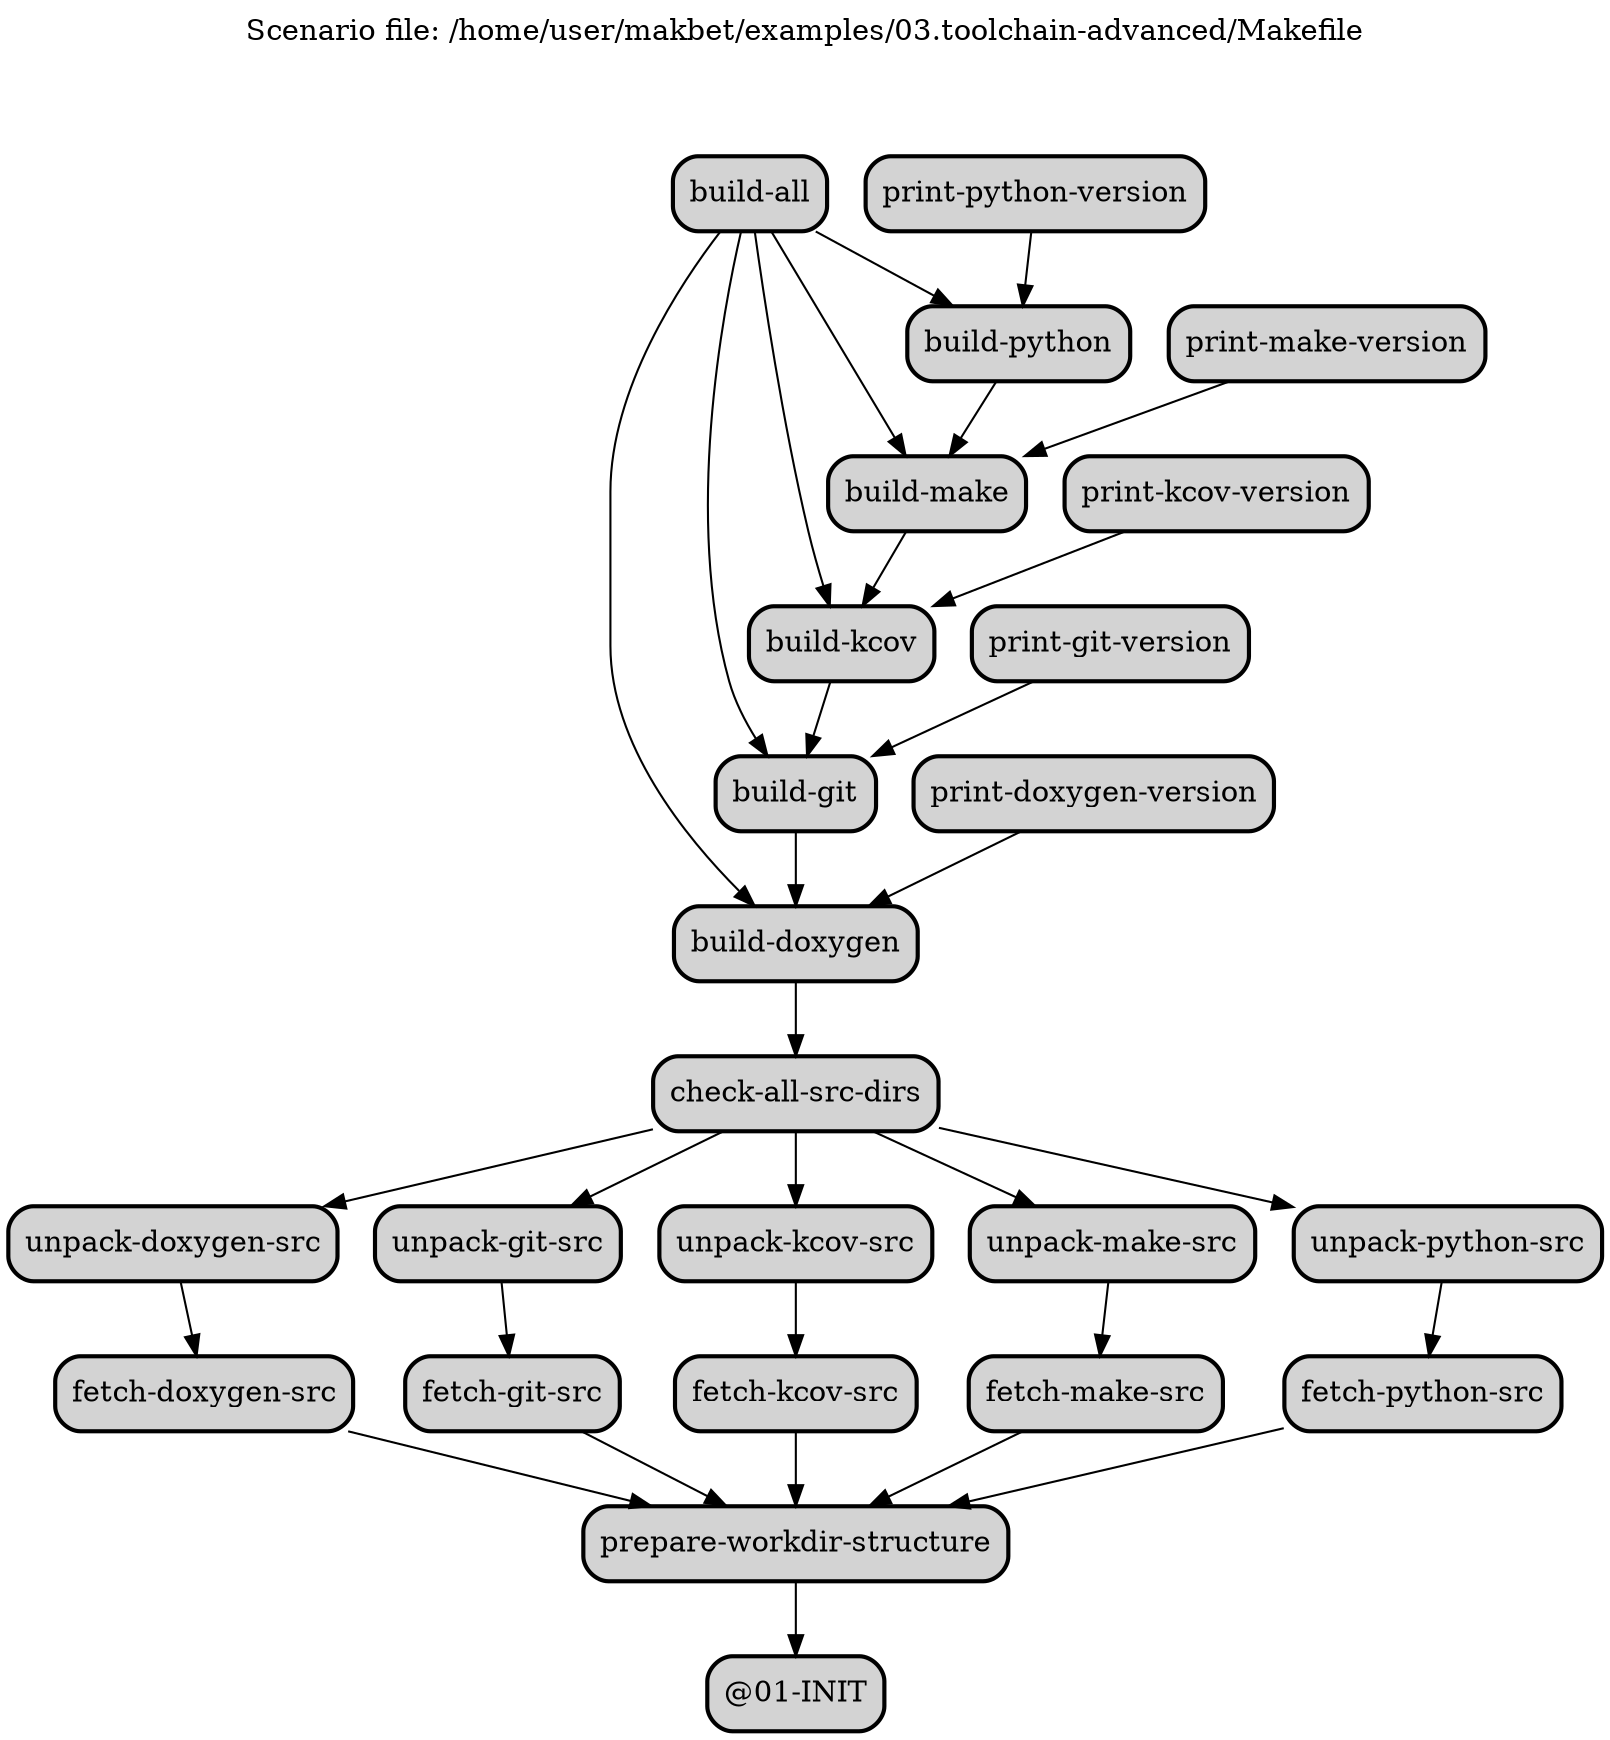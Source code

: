 digraph {

// This file has been generated by makbet heads/master-0-g0eba8f3
// Generation date: Mon Aug 31 12:00:46 AM CEST 2020
// Scenario file: /home/user/makbet/examples/03.toolchain-advanced/Makefile

// Graph title.
labelloc="t";
label="Scenario file: /home/user/makbet/examples/03.toolchain-advanced/Makefile\n\n\n\n";

// Global options for all nodes.
node [shape="box" style="rounded, bold, filled"];


// TASK_NAME: @01-INIT
// TASK_ID: 1
// TASK_DEPS: 
// TASK_CMD: 
// TASK_CMD_OPTS: 
"@01-INIT";

// TASK_NAME: build-all
// TASK_ID: 26
// TASK_DEPS: build-doxygen build-git build-kcov build-make build-python
// TASK_CMD: 
// TASK_CMD_OPTS: 
"build-all" -> "build-doxygen";
"build-all" -> "build-git";
"build-all" -> "build-kcov";
"build-all" -> "build-make";
"build-all" -> "build-python";

// TASK_NAME: build-doxygen
// TASK_ID: 15
// TASK_DEPS: check-all-src-dirs
// TASK_CMD: /home/user/makbet/examples/lib/tasks/build-scripts/build-doxygen.sh
// TASK_CMD_OPTS: /tmp/makbet/examples/03.toolchain-advanced/doxygen/doxygen-Release_1_8_20/
"build-doxygen" -> "check-all-src-dirs";

// TASK_NAME: build-git
// TASK_ID: 16
// TASK_DEPS: build-doxygen
// TASK_CMD: /home/user/makbet/examples/lib/tasks/build-scripts/build-git.sh
// TASK_CMD_OPTS: /tmp/makbet/examples/03.toolchain-advanced/git/git-2.29.2/
"build-git" -> "build-doxygen";

// TASK_NAME: build-kcov
// TASK_ID: 17
// TASK_DEPS: build-git
// TASK_CMD: /home/user/makbet/examples/lib/tasks/build-scripts/build-kcov.sh
// TASK_CMD_OPTS: /tmp/makbet/examples/03.toolchain-advanced/kcov/kcov-38/
"build-kcov" -> "build-git";

// TASK_NAME: build-make
// TASK_ID: 18
// TASK_DEPS: build-kcov
// TASK_CMD: /home/user/makbet/examples/lib/tasks/build-scripts/build-make.sh
// TASK_CMD_OPTS: /tmp/makbet/examples/03.toolchain-advanced/make/make-4.3/
"build-make" -> "build-kcov";

// TASK_NAME: build-python
// TASK_ID: 19
// TASK_DEPS: build-make
// TASK_CMD: /home/user/makbet/examples/lib/tasks/build-scripts/build-python.sh
// TASK_CMD_OPTS: /tmp/makbet/examples/03.toolchain-advanced/python/Python-3.9.0/
"build-python" -> "build-make";

// TASK_NAME: check-all-src-dirs
// TASK_ID: 14
// TASK_DEPS: unpack-doxygen-src unpack-git-src unpack-kcov-src unpack-make-src unpack-python-src
// TASK_CMD: /home/user/makbet/examples/lib/tasks/common/check-dirs.sh
// TASK_CMD_OPTS: /tmp/makbet/examples/03.toolchain-advanced/doxygen/doxygen-Release_1_8_20/ /tmp/makbet/examples/03.toolchain-advanced/git/git-2.29.2/ /tmp/makbet/examples/03.toolchain-advanced/kcov/kcov-38/ /tmp/makbet/examples/03.toolchain-advanced/make/make-4.3/ /tmp/makbet/examples/03.toolchain-advanced/python/Python-3.9.0/
"check-all-src-dirs" -> "unpack-doxygen-src";
"check-all-src-dirs" -> "unpack-git-src";
"check-all-src-dirs" -> "unpack-kcov-src";
"check-all-src-dirs" -> "unpack-make-src";
"check-all-src-dirs" -> "unpack-python-src";

// TASK_NAME: fetch-doxygen-src
// TASK_ID: 4
// TASK_DEPS: prepare-workdir-structure
// TASK_CMD: /home/user/makbet/examples/lib/tasks/common/download-file.sh
// TASK_CMD_OPTS: https://github.com/doxygen/doxygen/archive/Release_1_8_20.zip /tmp/makbet/examples/03.toolchain-advanced/doxygen/Release_1_8_20.zip
"fetch-doxygen-src" -> "prepare-workdir-structure";

// TASK_NAME: fetch-git-src
// TASK_ID: 5
// TASK_DEPS: prepare-workdir-structure
// TASK_CMD: /home/user/makbet/examples/lib/tasks/common/download-file.sh
// TASK_CMD_OPTS: https://github.com/git/git/archive/v2.29.2.zip /tmp/makbet/examples/03.toolchain-advanced/git/v2.29.2.zip
"fetch-git-src" -> "prepare-workdir-structure";

// TASK_NAME: fetch-kcov-src
// TASK_ID: 6
// TASK_DEPS: prepare-workdir-structure
// TASK_CMD: /home/user/makbet/examples/lib/tasks/common/download-file.sh
// TASK_CMD_OPTS: https://github.com/SimonKagstrom/kcov/archive/38.zip /tmp/makbet/examples/03.toolchain-advanced/kcov/38.zip
"fetch-kcov-src" -> "prepare-workdir-structure";

// TASK_NAME: fetch-make-src
// TASK_ID: 7
// TASK_DEPS: prepare-workdir-structure
// TASK_CMD: /home/user/makbet/examples/lib/tasks/common/download-file.sh
// TASK_CMD_OPTS: http://ftp.gnu.org/gnu/make/make-4.3.tar.gz /tmp/makbet/examples/03.toolchain-advanced/make/make-4.3.tar.gz
"fetch-make-src" -> "prepare-workdir-structure";

// TASK_NAME: fetch-python-src
// TASK_ID: 8
// TASK_DEPS: prepare-workdir-structure
// TASK_CMD: /home/user/makbet/examples/lib/tasks/common/download-file.sh
// TASK_CMD_OPTS: https://www.python.org/ftp/python/3.9.0/Python-3.9.0.tar.xz /tmp/makbet/examples/03.toolchain-advanced/python/Python-3.9.0.tar.xz
"fetch-python-src" -> "prepare-workdir-structure";

// TASK_NAME: prepare-workdir-structure
// TASK_ID: 3
// TASK_DEPS: @01-INIT
// TASK_CMD: /home/user/makbet/examples/lib/tasks/common/create-dir-structure.sh
// TASK_CMD_OPTS: /tmp/makbet/examples/03.toolchain-advanced/doxygen /tmp/makbet/examples/03.toolchain-advanced/git /tmp/makbet/examples/03.toolchain-advanced/kcov /tmp/makbet/examples/03.toolchain-advanced/make /tmp/makbet/examples/03.toolchain-advanced/python
"prepare-workdir-structure" -> "@01-INIT";

// TASK_NAME: print-doxygen-version
// TASK_ID: 21
// TASK_DEPS: build-doxygen
// TASK_CMD: /home/user/makbet/examples/lib/tasks/common/exec-cmd.sh
// TASK_CMD_OPTS: /tmp/makbet/examples/03.toolchain-advanced/doxygen/doxygen-Release_1_8_20/build/bin/doxygen --version
"print-doxygen-version" -> "build-doxygen";

// TASK_NAME: print-git-version
// TASK_ID: 22
// TASK_DEPS: build-git
// TASK_CMD: /home/user/makbet/examples/lib/tasks/common/exec-cmd.sh
// TASK_CMD_OPTS: /tmp/makbet/examples/03.toolchain-advanced/git/git-2.29.2/git --version
"print-git-version" -> "build-git";

// TASK_NAME: print-kcov-version
// TASK_ID: 23
// TASK_DEPS: build-kcov
// TASK_CMD: /home/user/makbet/examples/lib/tasks/common/exec-cmd.sh
// TASK_CMD_OPTS: /tmp/makbet/examples/03.toolchain-advanced/kcov/kcov-38/build/src/kcov --version
"print-kcov-version" -> "build-kcov";

// TASK_NAME: print-make-version
// TASK_ID: 24
// TASK_DEPS: build-make
// TASK_CMD: /home/user/makbet/examples/lib/tasks/common/exec-cmd.sh
// TASK_CMD_OPTS: /tmp/makbet/examples/03.toolchain-advanced/make/make-4.3/make --version
"print-make-version" -> "build-make";

// TASK_NAME: print-python-version
// TASK_ID: 25
// TASK_DEPS: build-python
// TASK_CMD: /home/user/makbet/examples/lib/tasks/common/exec-cmd.sh
// TASK_CMD_OPTS: /tmp/makbet/examples/03.toolchain-advanced/python/Python-3.9.0/python -V
"print-python-version" -> "build-python";

// TASK_NAME: unpack-doxygen-src
// TASK_ID: 9
// TASK_DEPS: fetch-doxygen-src
// TASK_CMD: /home/user/makbet/examples/lib/tasks/common/uncompress-zip-file.sh
// TASK_CMD_OPTS: /tmp/makbet/examples/03.toolchain-advanced/doxygen/Release_1_8_20.zip /tmp/makbet/examples/03.toolchain-advanced/doxygen/
"unpack-doxygen-src" -> "fetch-doxygen-src";

// TASK_NAME: unpack-git-src
// TASK_ID: 10
// TASK_DEPS: fetch-git-src
// TASK_CMD: /home/user/makbet/examples/lib/tasks/common/uncompress-zip-file.sh
// TASK_CMD_OPTS: /tmp/makbet/examples/03.toolchain-advanced/git/v2.29.2.zip /tmp/makbet/examples/03.toolchain-advanced/git/
"unpack-git-src" -> "fetch-git-src";

// TASK_NAME: unpack-kcov-src
// TASK_ID: 11
// TASK_DEPS: fetch-kcov-src
// TASK_CMD: /home/user/makbet/examples/lib/tasks/common/uncompress-zip-file.sh
// TASK_CMD_OPTS: /tmp/makbet/examples/03.toolchain-advanced/kcov/38.zip /tmp/makbet/examples/03.toolchain-advanced/kcov/
"unpack-kcov-src" -> "fetch-kcov-src";

// TASK_NAME: unpack-make-src
// TASK_ID: 12
// TASK_DEPS: fetch-make-src
// TASK_CMD: /home/user/makbet/examples/lib/tasks/common/uncompress-tgz-file.sh
// TASK_CMD_OPTS: /tmp/makbet/examples/03.toolchain-advanced/make/make-4.3.tar.gz /tmp/makbet/examples/03.toolchain-advanced/make/
"unpack-make-src" -> "fetch-make-src";

// TASK_NAME: unpack-python-src
// TASK_ID: 13
// TASK_DEPS: fetch-python-src
// TASK_CMD: /home/user/makbet/examples/lib/tasks/common/uncompress-txz-file.sh
// TASK_CMD_OPTS: /tmp/makbet/examples/03.toolchain-advanced/python/Python-3.9.0.tar.xz /tmp/makbet/examples/03.toolchain-advanced/python/
"unpack-python-src" -> "fetch-python-src";

}


// End of file

